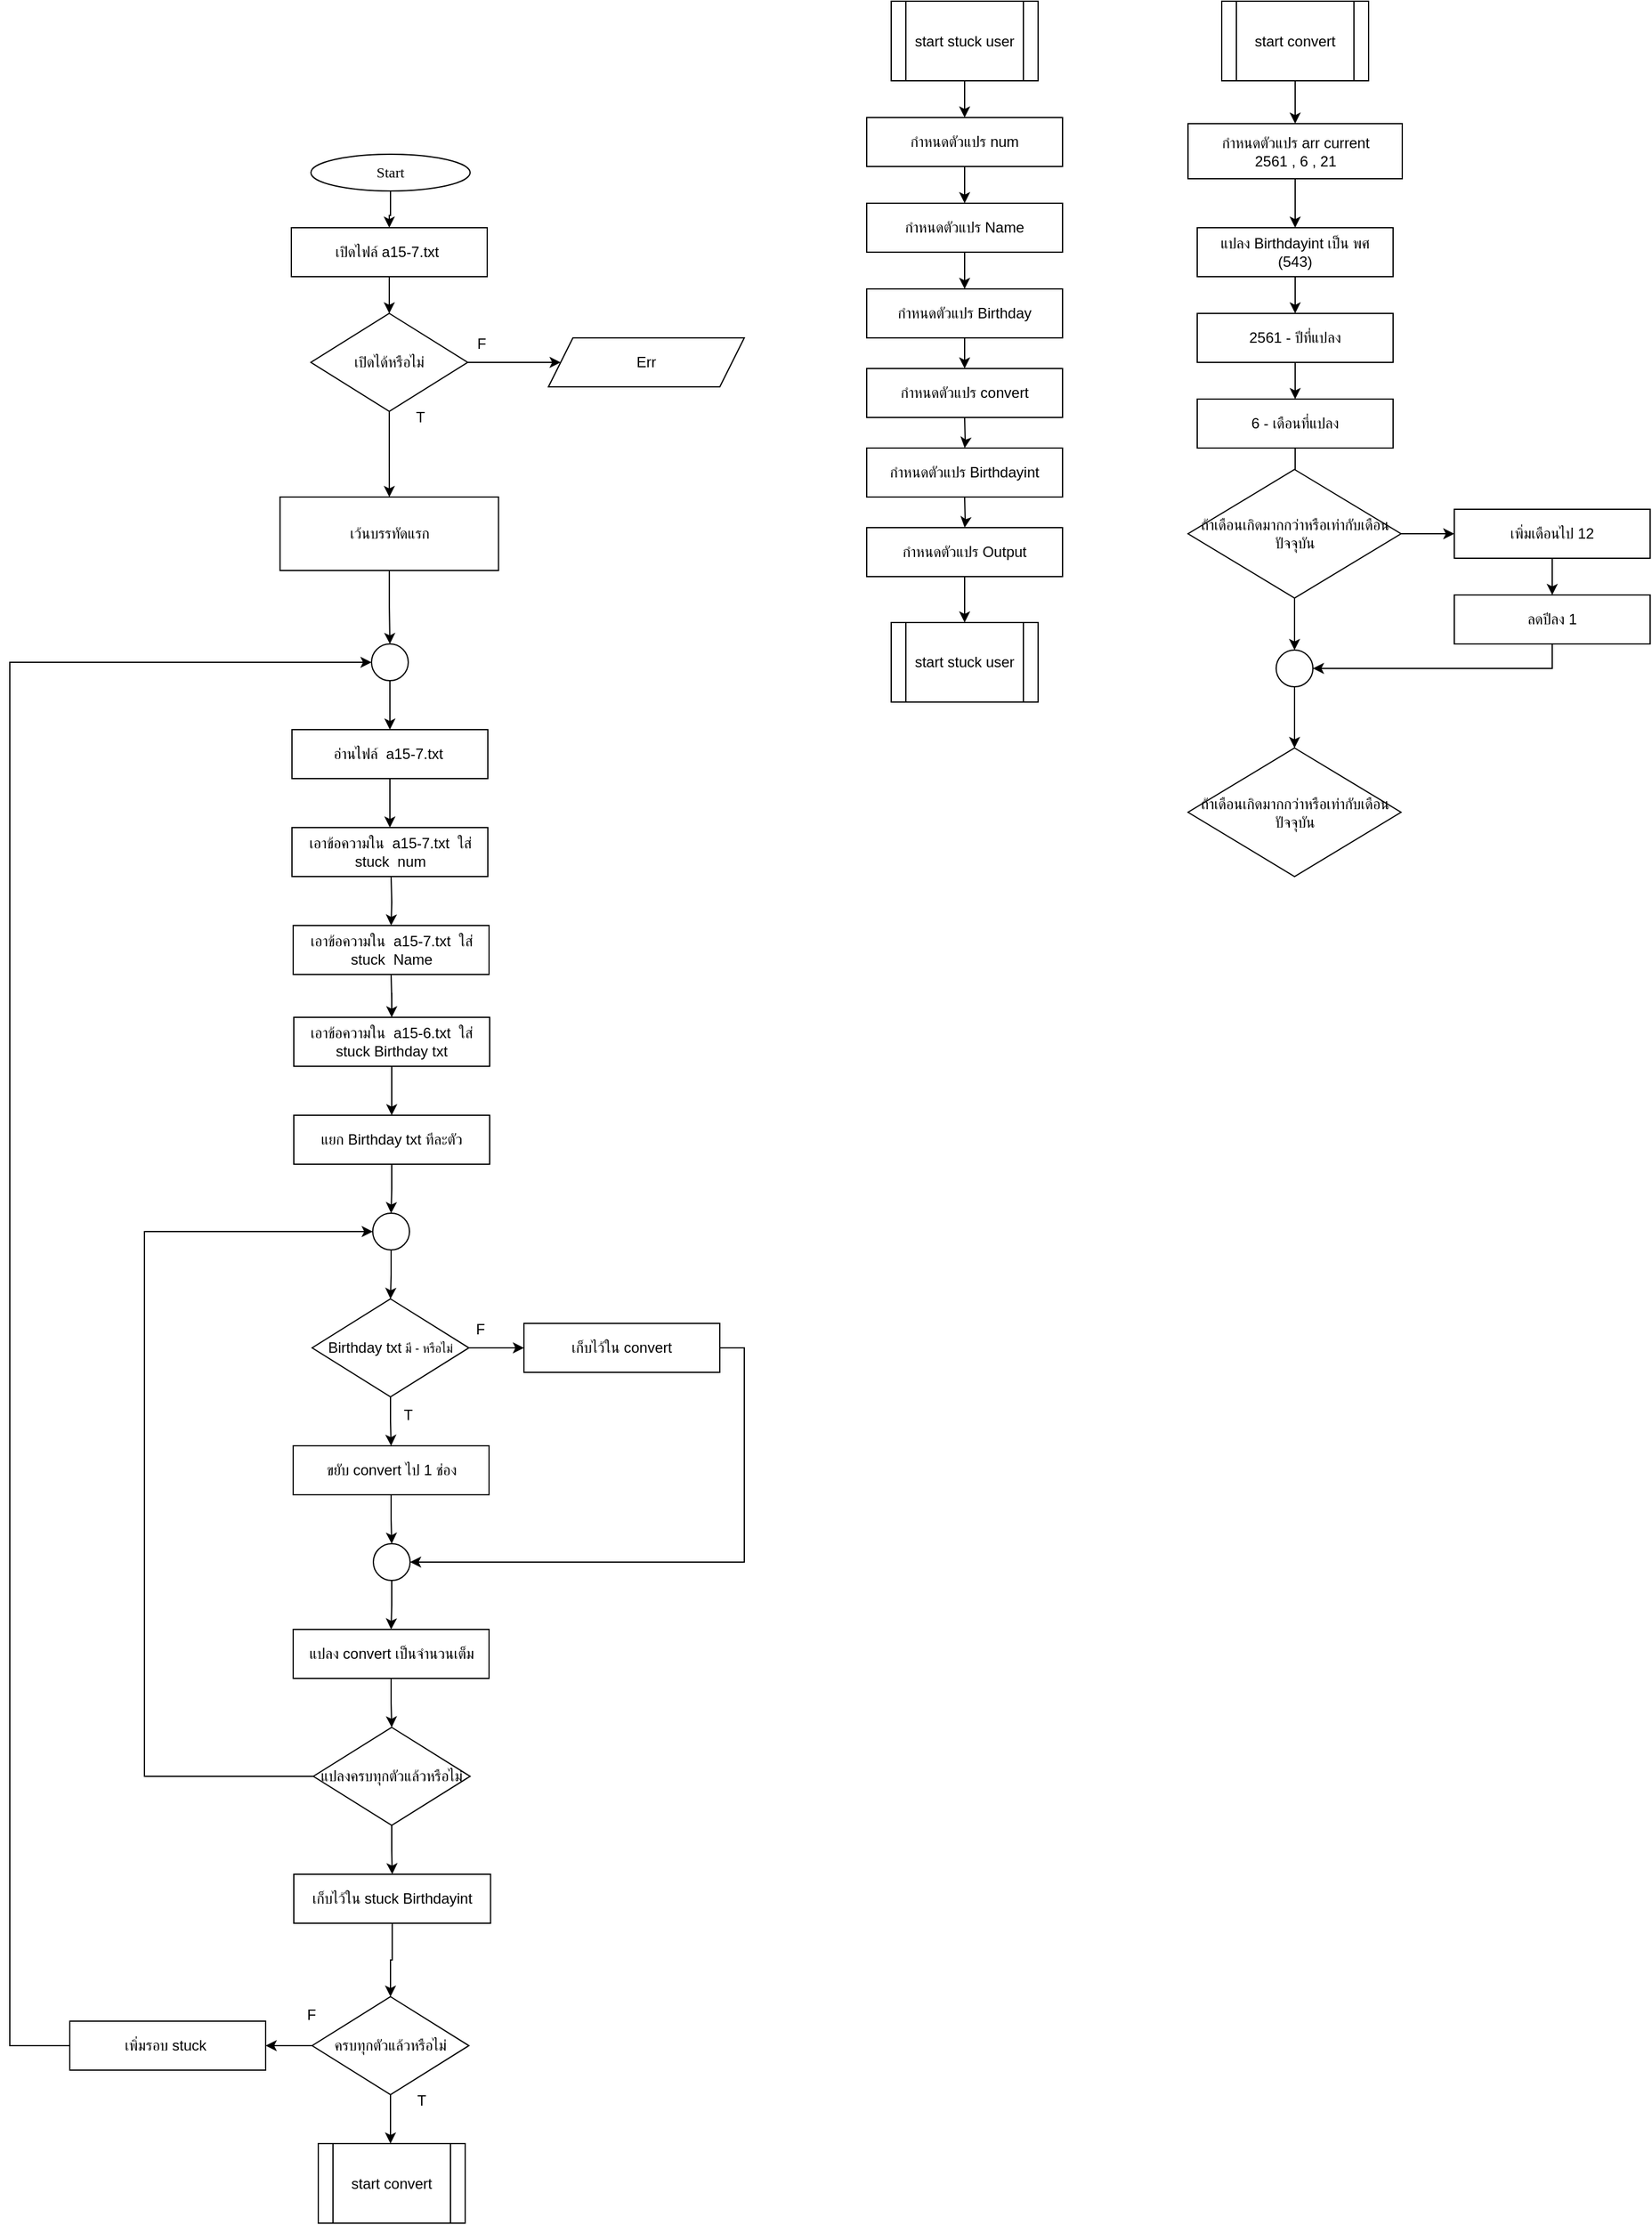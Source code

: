 <mxfile version="25.0.3">
  <diagram name="Page-1" id="mw299rPhLPCByi8XiqZ0">
    <mxGraphModel dx="1569" dy="1490" grid="1" gridSize="10" guides="1" tooltips="1" connect="1" arrows="1" fold="1" page="1" pageScale="1" pageWidth="850" pageHeight="1100" math="0" shadow="0">
      <root>
        <mxCell id="0" />
        <mxCell id="1" parent="0" />
        <mxCell id="AAZVMAnwfbZu5u0q_cqS-1" value="" style="edgeStyle=orthogonalEdgeStyle;rounded=0;orthogonalLoop=1;jettySize=auto;html=1;" parent="1" source="AAZVMAnwfbZu5u0q_cqS-2" target="AAZVMAnwfbZu5u0q_cqS-4" edge="1">
          <mxGeometry relative="1" as="geometry" />
        </mxCell>
        <mxCell id="AAZVMAnwfbZu5u0q_cqS-2" value="&lt;font data-font-src=&quot;https://fonts.googleapis.com/css?family=Sarabun&quot; face=&quot;Sarabun&quot;&gt;Start&lt;/font&gt;" style="ellipse;whiteSpace=wrap;html=1;" parent="1" vertex="1">
          <mxGeometry x="-424.0" y="-955" width="130" height="30" as="geometry" />
        </mxCell>
        <mxCell id="AAZVMAnwfbZu5u0q_cqS-3" value="" style="edgeStyle=orthogonalEdgeStyle;rounded=0;orthogonalLoop=1;jettySize=auto;html=1;" parent="1" source="AAZVMAnwfbZu5u0q_cqS-4" target="AAZVMAnwfbZu5u0q_cqS-6" edge="1">
          <mxGeometry relative="1" as="geometry" />
        </mxCell>
        <mxCell id="AAZVMAnwfbZu5u0q_cqS-4" value="เปิดไฟล์&amp;nbsp;a15-7.txt&amp;nbsp;&lt;span style=&quot;color: rgba(0, 0, 0, 0); font-family: monospace; font-size: 0px; text-align: start; text-wrap-mode: nowrap;&quot;&gt;%3CmxGraphModel%3E%3Croot%3E%3CmxCell%20id%3D%220%22%2F%3E%3CmxCell%20id%3D%221%22%20parent%3D%220%22%2F%3E%3CmxCell%20id%3D%222%22%20value%3D%22%E0%B8%81%E0%B8%B3%E0%B8%AB%E0%B8%99%E0%B8%94%E0%B8%95%E0%B8%B1%E0%B8%A7%E0%B9%81%E0%B8%9B%E0%B8%A3%20arr%22%20style%3D%22rounded%3D0%3BwhiteSpace%3Dwrap%3Bhtml%3D1%3B%22%20vertex%3D%221%22%20parent%3D%221%22%3E%3CmxGeometry%20x%3D%22-680%22%20y%3D%22-980%22%20width%3D%22160%22%20height%3D%2240%22%20as%3D%22geometry%22%2F%3E%3C%2FmxCell%3E%3C%2Froot%3E%3C%2FmxGraphModel%3E&lt;/span&gt;" style="rounded=0;whiteSpace=wrap;html=1;" parent="1" vertex="1">
          <mxGeometry x="-440" y="-895" width="160" height="40" as="geometry" />
        </mxCell>
        <mxCell id="AAZVMAnwfbZu5u0q_cqS-5" value="" style="edgeStyle=orthogonalEdgeStyle;rounded=0;orthogonalLoop=1;jettySize=auto;html=1;" parent="1" source="AAZVMAnwfbZu5u0q_cqS-6" target="AAZVMAnwfbZu5u0q_cqS-10" edge="1">
          <mxGeometry relative="1" as="geometry" />
        </mxCell>
        <mxCell id="AAZVMAnwfbZu5u0q_cqS-83" value="" style="edgeStyle=orthogonalEdgeStyle;rounded=0;orthogonalLoop=1;jettySize=auto;html=1;" parent="1" source="AAZVMAnwfbZu5u0q_cqS-6" target="AAZVMAnwfbZu5u0q_cqS-80" edge="1">
          <mxGeometry relative="1" as="geometry" />
        </mxCell>
        <mxCell id="AAZVMAnwfbZu5u0q_cqS-6" value="เปิดได้หรือไม่" style="rhombus;whiteSpace=wrap;html=1;" parent="1" vertex="1">
          <mxGeometry x="-424" y="-825" width="128" height="80" as="geometry" />
        </mxCell>
        <mxCell id="AAZVMAnwfbZu5u0q_cqS-7" value="" style="edgeStyle=orthogonalEdgeStyle;rounded=0;orthogonalLoop=1;jettySize=auto;html=1;" parent="1" source="AAZVMAnwfbZu5u0q_cqS-8" target="AAZVMAnwfbZu5u0q_cqS-16" edge="1">
          <mxGeometry relative="1" as="geometry" />
        </mxCell>
        <mxCell id="AAZVMAnwfbZu5u0q_cqS-8" value="อ่านไฟล์&amp;nbsp;&amp;nbsp;a15-7.txt&amp;nbsp;" style="rounded=0;whiteSpace=wrap;html=1;" parent="1" vertex="1">
          <mxGeometry x="-439.5" y="-485" width="160" height="40" as="geometry" />
        </mxCell>
        <mxCell id="AAZVMAnwfbZu5u0q_cqS-10" value="Err" style="rounded=0;whiteSpace=wrap;html=1;shape=parallelogram;perimeter=parallelogramPerimeter;fixedSize=1;" parent="1" vertex="1">
          <mxGeometry x="-230" y="-805" width="160" height="40" as="geometry" />
        </mxCell>
        <mxCell id="AAZVMAnwfbZu5u0q_cqS-12" value="T" style="text;html=1;align=center;verticalAlign=middle;resizable=0;points=[];autosize=1;strokeColor=none;fillColor=none;" parent="1" vertex="1">
          <mxGeometry x="-350" y="-755" width="30" height="30" as="geometry" />
        </mxCell>
        <mxCell id="AAZVMAnwfbZu5u0q_cqS-13" value="F" style="text;html=1;align=center;verticalAlign=middle;resizable=0;points=[];autosize=1;strokeColor=none;fillColor=none;" parent="1" vertex="1">
          <mxGeometry x="-300" y="-815" width="30" height="30" as="geometry" />
        </mxCell>
        <mxCell id="AAZVMAnwfbZu5u0q_cqS-14" value="" style="edgeStyle=orthogonalEdgeStyle;rounded=0;orthogonalLoop=1;jettySize=auto;html=1;" parent="1" source="AAZVMAnwfbZu5u0q_cqS-15" target="AAZVMAnwfbZu5u0q_cqS-8" edge="1">
          <mxGeometry relative="1" as="geometry" />
        </mxCell>
        <mxCell id="AAZVMAnwfbZu5u0q_cqS-15" value="" style="ellipse;whiteSpace=wrap;html=1;aspect=fixed;" parent="1" vertex="1">
          <mxGeometry x="-374.5" y="-555" width="30" height="30" as="geometry" />
        </mxCell>
        <mxCell id="AAZVMAnwfbZu5u0q_cqS-16" value="เอาข้อความใน&amp;nbsp;&amp;nbsp;a15-7.txt&amp;nbsp; ใส่ stuck&amp;nbsp; num" style="rounded=0;whiteSpace=wrap;html=1;" parent="1" vertex="1">
          <mxGeometry x="-439.5" y="-405" width="160" height="40" as="geometry" />
        </mxCell>
        <mxCell id="AAZVMAnwfbZu5u0q_cqS-17" value="" style="edgeStyle=orthogonalEdgeStyle;rounded=0;orthogonalLoop=1;jettySize=auto;html=1;" parent="1" target="AAZVMAnwfbZu5u0q_cqS-18" edge="1">
          <mxGeometry relative="1" as="geometry">
            <mxPoint x="-358.5" y="-365" as="sourcePoint" />
          </mxGeometry>
        </mxCell>
        <mxCell id="AAZVMAnwfbZu5u0q_cqS-18" value="เอาข้อความใน&amp;nbsp;&amp;nbsp;a15-7.txt&amp;nbsp; ใส่ stuck&amp;nbsp; Name" style="rounded=0;whiteSpace=wrap;html=1;" parent="1" vertex="1">
          <mxGeometry x="-438.5" y="-325" width="160" height="40" as="geometry" />
        </mxCell>
        <mxCell id="AAZVMAnwfbZu5u0q_cqS-19" value="" style="edgeStyle=orthogonalEdgeStyle;rounded=0;orthogonalLoop=1;jettySize=auto;html=1;" parent="1" target="AAZVMAnwfbZu5u0q_cqS-20" edge="1">
          <mxGeometry relative="1" as="geometry">
            <mxPoint x="-358.5" y="-285" as="sourcePoint" />
          </mxGeometry>
        </mxCell>
        <mxCell id="AAZVMAnwfbZu5u0q_cqS-85" value="" style="edgeStyle=orthogonalEdgeStyle;rounded=0;orthogonalLoop=1;jettySize=auto;html=1;" parent="1" source="AAZVMAnwfbZu5u0q_cqS-20" target="AAZVMAnwfbZu5u0q_cqS-84" edge="1">
          <mxGeometry relative="1" as="geometry" />
        </mxCell>
        <mxCell id="AAZVMAnwfbZu5u0q_cqS-20" value="เอาข้อความใน&amp;nbsp;&amp;nbsp;a15-6.txt&amp;nbsp; ใส่ stuck&amp;nbsp;Birthday txt" style="rounded=0;whiteSpace=wrap;html=1;" parent="1" vertex="1">
          <mxGeometry x="-438" y="-250" width="160" height="40" as="geometry" />
        </mxCell>
        <mxCell id="AAZVMAnwfbZu5u0q_cqS-24" value="" style="edgeStyle=orthogonalEdgeStyle;rounded=0;orthogonalLoop=1;jettySize=auto;html=1;" parent="1" source="AAZVMAnwfbZu5u0q_cqS-26" target="AAZVMAnwfbZu5u0q_cqS-32" edge="1">
          <mxGeometry relative="1" as="geometry" />
        </mxCell>
        <mxCell id="AAZVMAnwfbZu5u0q_cqS-25" style="edgeStyle=orthogonalEdgeStyle;rounded=0;orthogonalLoop=1;jettySize=auto;html=1;entryX=0.5;entryY=0;entryDx=0;entryDy=0;" parent="1" source="AAZVMAnwfbZu5u0q_cqS-26" edge="1">
          <mxGeometry relative="1" as="geometry">
            <mxPoint x="-359" y="670" as="targetPoint" />
          </mxGeometry>
        </mxCell>
        <mxCell id="AAZVMAnwfbZu5u0q_cqS-26" value="ครบทุกตัวแล้วหรือไม่" style="rhombus;whiteSpace=wrap;html=1;" parent="1" vertex="1">
          <mxGeometry x="-423" y="550" width="128" height="80" as="geometry" />
        </mxCell>
        <mxCell id="AAZVMAnwfbZu5u0q_cqS-115" style="edgeStyle=orthogonalEdgeStyle;rounded=0;orthogonalLoop=1;jettySize=auto;html=1;entryX=0;entryY=0.5;entryDx=0;entryDy=0;" parent="1" source="AAZVMAnwfbZu5u0q_cqS-32" target="AAZVMAnwfbZu5u0q_cqS-15" edge="1">
          <mxGeometry relative="1" as="geometry">
            <Array as="points">
              <mxPoint x="-670" y="590" />
              <mxPoint x="-670" y="-540" />
            </Array>
          </mxGeometry>
        </mxCell>
        <mxCell id="AAZVMAnwfbZu5u0q_cqS-32" value="เพิ่มรอบ stuck&amp;nbsp;" style="rounded=0;whiteSpace=wrap;html=1;" parent="1" vertex="1">
          <mxGeometry x="-621" y="570" width="160" height="40" as="geometry" />
        </mxCell>
        <mxCell id="AAZVMAnwfbZu5u0q_cqS-33" value="T" style="text;html=1;align=center;verticalAlign=middle;resizable=0;points=[];autosize=1;strokeColor=none;fillColor=none;" parent="1" vertex="1">
          <mxGeometry x="-349" y="620" width="30" height="30" as="geometry" />
        </mxCell>
        <mxCell id="AAZVMAnwfbZu5u0q_cqS-34" value="F" style="text;html=1;align=center;verticalAlign=middle;resizable=0;points=[];autosize=1;strokeColor=none;fillColor=none;" parent="1" vertex="1">
          <mxGeometry x="-439" y="550" width="30" height="30" as="geometry" />
        </mxCell>
        <mxCell id="AAZVMAnwfbZu5u0q_cqS-61" value="" style="edgeStyle=orthogonalEdgeStyle;rounded=0;orthogonalLoop=1;jettySize=auto;html=1;" parent="1" source="AAZVMAnwfbZu5u0q_cqS-62" target="AAZVMAnwfbZu5u0q_cqS-64" edge="1">
          <mxGeometry relative="1" as="geometry" />
        </mxCell>
        <mxCell id="AAZVMAnwfbZu5u0q_cqS-62" value="start stuck user" style="shape=process;whiteSpace=wrap;html=1;backgroundOutline=1;" parent="1" vertex="1">
          <mxGeometry x="50" y="-1080" width="120" height="65" as="geometry" />
        </mxCell>
        <mxCell id="AAZVMAnwfbZu5u0q_cqS-63" value="" style="edgeStyle=orthogonalEdgeStyle;rounded=0;orthogonalLoop=1;jettySize=auto;html=1;" parent="1" source="AAZVMAnwfbZu5u0q_cqS-64" target="AAZVMAnwfbZu5u0q_cqS-66" edge="1">
          <mxGeometry relative="1" as="geometry" />
        </mxCell>
        <mxCell id="AAZVMAnwfbZu5u0q_cqS-64" value="กำหนดตัวแปร num" style="rounded=0;whiteSpace=wrap;html=1;" parent="1" vertex="1">
          <mxGeometry x="30" y="-985" width="160" height="40" as="geometry" />
        </mxCell>
        <mxCell id="AAZVMAnwfbZu5u0q_cqS-65" value="" style="edgeStyle=orthogonalEdgeStyle;rounded=0;orthogonalLoop=1;jettySize=auto;html=1;" parent="1" source="AAZVMAnwfbZu5u0q_cqS-66" target="AAZVMAnwfbZu5u0q_cqS-69" edge="1">
          <mxGeometry relative="1" as="geometry" />
        </mxCell>
        <mxCell id="AAZVMAnwfbZu5u0q_cqS-66" value="กำหนดตัวแปร Name" style="rounded=0;whiteSpace=wrap;html=1;" parent="1" vertex="1">
          <mxGeometry x="30" y="-915" width="160" height="40" as="geometry" />
        </mxCell>
        <mxCell id="AAZVMAnwfbZu5u0q_cqS-68" value="" style="edgeStyle=orthogonalEdgeStyle;rounded=0;orthogonalLoop=1;jettySize=auto;html=1;" parent="1" source="AAZVMAnwfbZu5u0q_cqS-69" target="AAZVMAnwfbZu5u0q_cqS-73" edge="1">
          <mxGeometry relative="1" as="geometry" />
        </mxCell>
        <mxCell id="AAZVMAnwfbZu5u0q_cqS-69" value="กำหนดตัวแปร Birthday" style="rounded=0;whiteSpace=wrap;html=1;" parent="1" vertex="1">
          <mxGeometry x="30" y="-845" width="160" height="40" as="geometry" />
        </mxCell>
        <mxCell id="AAZVMAnwfbZu5u0q_cqS-73" value="กำหนดตัวแปร convert" style="rounded=0;whiteSpace=wrap;html=1;" parent="1" vertex="1">
          <mxGeometry x="30" y="-780" width="160" height="40" as="geometry" />
        </mxCell>
        <mxCell id="AAZVMAnwfbZu5u0q_cqS-74" value="" style="edgeStyle=orthogonalEdgeStyle;rounded=0;orthogonalLoop=1;jettySize=auto;html=1;" parent="1" target="AAZVMAnwfbZu5u0q_cqS-75" edge="1">
          <mxGeometry relative="1" as="geometry">
            <mxPoint x="110" y="-740" as="sourcePoint" />
          </mxGeometry>
        </mxCell>
        <mxCell id="AAZVMAnwfbZu5u0q_cqS-75" value="กำหนดตัวแปร Birthdayint" style="rounded=0;whiteSpace=wrap;html=1;" parent="1" vertex="1">
          <mxGeometry x="30" y="-715" width="160" height="40" as="geometry" />
        </mxCell>
        <mxCell id="AAZVMAnwfbZu5u0q_cqS-79" value="" style="edgeStyle=orthogonalEdgeStyle;rounded=0;orthogonalLoop=1;jettySize=auto;html=1;" parent="1" source="AAZVMAnwfbZu5u0q_cqS-76" target="AAZVMAnwfbZu5u0q_cqS-78" edge="1">
          <mxGeometry relative="1" as="geometry" />
        </mxCell>
        <mxCell id="AAZVMAnwfbZu5u0q_cqS-76" value="กำหนดตัวแปร Output" style="rounded=0;whiteSpace=wrap;html=1;" parent="1" vertex="1">
          <mxGeometry x="30" y="-650" width="160" height="40" as="geometry" />
        </mxCell>
        <mxCell id="AAZVMAnwfbZu5u0q_cqS-77" value="" style="edgeStyle=orthogonalEdgeStyle;rounded=0;orthogonalLoop=1;jettySize=auto;html=1;" parent="1" target="AAZVMAnwfbZu5u0q_cqS-76" edge="1">
          <mxGeometry relative="1" as="geometry">
            <mxPoint x="110" y="-675" as="sourcePoint" />
          </mxGeometry>
        </mxCell>
        <mxCell id="AAZVMAnwfbZu5u0q_cqS-78" value="start stuck user" style="shape=process;whiteSpace=wrap;html=1;backgroundOutline=1;" parent="1" vertex="1">
          <mxGeometry x="50" y="-572.5" width="120" height="65" as="geometry" />
        </mxCell>
        <mxCell id="AAZVMAnwfbZu5u0q_cqS-81" value="" style="edgeStyle=orthogonalEdgeStyle;rounded=0;orthogonalLoop=1;jettySize=auto;html=1;" parent="1" source="AAZVMAnwfbZu5u0q_cqS-80" target="AAZVMAnwfbZu5u0q_cqS-15" edge="1">
          <mxGeometry relative="1" as="geometry" />
        </mxCell>
        <mxCell id="AAZVMAnwfbZu5u0q_cqS-80" value="เว้นบรรทัดแรก" style="rounded=0;whiteSpace=wrap;html=1;" parent="1" vertex="1">
          <mxGeometry x="-449.25" y="-675" width="178.5" height="60" as="geometry" />
        </mxCell>
        <mxCell id="AAZVMAnwfbZu5u0q_cqS-114" value="" style="edgeStyle=orthogonalEdgeStyle;rounded=0;orthogonalLoop=1;jettySize=auto;html=1;" parent="1" source="AAZVMAnwfbZu5u0q_cqS-84" target="AAZVMAnwfbZu5u0q_cqS-109" edge="1">
          <mxGeometry relative="1" as="geometry" />
        </mxCell>
        <mxCell id="AAZVMAnwfbZu5u0q_cqS-84" value="แยก Birthday txt ทีละตัว" style="rounded=0;whiteSpace=wrap;html=1;" parent="1" vertex="1">
          <mxGeometry x="-438" y="-170" width="160" height="40" as="geometry" />
        </mxCell>
        <mxCell id="AAZVMAnwfbZu5u0q_cqS-89" value="" style="edgeStyle=orthogonalEdgeStyle;rounded=0;orthogonalLoop=1;jettySize=auto;html=1;" parent="1" source="AAZVMAnwfbZu5u0q_cqS-86" target="AAZVMAnwfbZu5u0q_cqS-88" edge="1">
          <mxGeometry relative="1" as="geometry" />
        </mxCell>
        <mxCell id="AAZVMAnwfbZu5u0q_cqS-91" value="" style="edgeStyle=orthogonalEdgeStyle;rounded=0;orthogonalLoop=1;jettySize=auto;html=1;" parent="1" source="AAZVMAnwfbZu5u0q_cqS-86" target="AAZVMAnwfbZu5u0q_cqS-90" edge="1">
          <mxGeometry relative="1" as="geometry" />
        </mxCell>
        <mxCell id="AAZVMAnwfbZu5u0q_cqS-86" value="Birthday txt&lt;span style=&quot;font-size: 10px;&quot;&gt;&amp;nbsp;มี - หรือไม่&lt;/span&gt;" style="rhombus;whiteSpace=wrap;html=1;" parent="1" vertex="1">
          <mxGeometry x="-423" y="-20" width="128" height="80" as="geometry" />
        </mxCell>
        <mxCell id="AAZVMAnwfbZu5u0q_cqS-97" style="edgeStyle=orthogonalEdgeStyle;rounded=0;orthogonalLoop=1;jettySize=auto;html=1;entryX=1;entryY=0.5;entryDx=0;entryDy=0;" parent="1" source="AAZVMAnwfbZu5u0q_cqS-88" target="AAZVMAnwfbZu5u0q_cqS-94" edge="1">
          <mxGeometry relative="1" as="geometry">
            <Array as="points">
              <mxPoint x="-70" y="20" />
              <mxPoint x="-70" y="195" />
            </Array>
          </mxGeometry>
        </mxCell>
        <mxCell id="AAZVMAnwfbZu5u0q_cqS-88" value="เก็บไว้ใน convert" style="rounded=0;whiteSpace=wrap;html=1;" parent="1" vertex="1">
          <mxGeometry x="-250" width="160" height="40" as="geometry" />
        </mxCell>
        <mxCell id="AAZVMAnwfbZu5u0q_cqS-95" value="" style="edgeStyle=orthogonalEdgeStyle;rounded=0;orthogonalLoop=1;jettySize=auto;html=1;" parent="1" source="AAZVMAnwfbZu5u0q_cqS-90" target="AAZVMAnwfbZu5u0q_cqS-94" edge="1">
          <mxGeometry relative="1" as="geometry" />
        </mxCell>
        <mxCell id="AAZVMAnwfbZu5u0q_cqS-90" value="ขยับ convert ไป 1 ช่อง" style="rounded=0;whiteSpace=wrap;html=1;" parent="1" vertex="1">
          <mxGeometry x="-438.5" y="100" width="160" height="40" as="geometry" />
        </mxCell>
        <mxCell id="AAZVMAnwfbZu5u0q_cqS-106" value="" style="edgeStyle=orthogonalEdgeStyle;rounded=0;orthogonalLoop=1;jettySize=auto;html=1;" parent="1" source="AAZVMAnwfbZu5u0q_cqS-92" target="AAZVMAnwfbZu5u0q_cqS-105" edge="1">
          <mxGeometry relative="1" as="geometry" />
        </mxCell>
        <mxCell id="AAZVMAnwfbZu5u0q_cqS-92" value="แปลง convert เป็นจำนวนเต็ม" style="rounded=0;whiteSpace=wrap;html=1;" parent="1" vertex="1">
          <mxGeometry x="-438.5" y="250" width="160" height="40" as="geometry" />
        </mxCell>
        <mxCell id="AAZVMAnwfbZu5u0q_cqS-96" value="" style="edgeStyle=orthogonalEdgeStyle;rounded=0;orthogonalLoop=1;jettySize=auto;html=1;" parent="1" source="AAZVMAnwfbZu5u0q_cqS-94" target="AAZVMAnwfbZu5u0q_cqS-92" edge="1">
          <mxGeometry relative="1" as="geometry" />
        </mxCell>
        <mxCell id="AAZVMAnwfbZu5u0q_cqS-94" value="" style="ellipse;whiteSpace=wrap;html=1;aspect=fixed;" parent="1" vertex="1">
          <mxGeometry x="-373" y="180" width="30" height="30" as="geometry" />
        </mxCell>
        <mxCell id="AAZVMAnwfbZu5u0q_cqS-100" value="" style="edgeStyle=orthogonalEdgeStyle;rounded=0;orthogonalLoop=1;jettySize=auto;html=1;" parent="1" source="AAZVMAnwfbZu5u0q_cqS-98" target="AAZVMAnwfbZu5u0q_cqS-26" edge="1">
          <mxGeometry relative="1" as="geometry" />
        </mxCell>
        <mxCell id="AAZVMAnwfbZu5u0q_cqS-98" value="เก็บไว้ใน stuck Birthdayint" style="rounded=0;whiteSpace=wrap;html=1;" parent="1" vertex="1">
          <mxGeometry x="-438" y="450" width="160.75" height="40" as="geometry" />
        </mxCell>
        <mxCell id="AAZVMAnwfbZu5u0q_cqS-101" value="T" style="text;html=1;align=center;verticalAlign=middle;resizable=0;points=[];autosize=1;strokeColor=none;fillColor=none;" parent="1" vertex="1">
          <mxGeometry x="-360" y="60" width="30" height="30" as="geometry" />
        </mxCell>
        <mxCell id="AAZVMAnwfbZu5u0q_cqS-102" value="F" style="text;html=1;align=center;verticalAlign=middle;resizable=0;points=[];autosize=1;strokeColor=none;fillColor=none;" parent="1" vertex="1">
          <mxGeometry x="-300.75" y="-10" width="30" height="30" as="geometry" />
        </mxCell>
        <mxCell id="AAZVMAnwfbZu5u0q_cqS-107" value="" style="edgeStyle=orthogonalEdgeStyle;rounded=0;orthogonalLoop=1;jettySize=auto;html=1;" parent="1" source="AAZVMAnwfbZu5u0q_cqS-105" target="AAZVMAnwfbZu5u0q_cqS-98" edge="1">
          <mxGeometry relative="1" as="geometry" />
        </mxCell>
        <mxCell id="AAZVMAnwfbZu5u0q_cqS-108" style="edgeStyle=orthogonalEdgeStyle;rounded=0;orthogonalLoop=1;jettySize=auto;html=1;entryX=0;entryY=0.5;entryDx=0;entryDy=0;" parent="1" source="AAZVMAnwfbZu5u0q_cqS-105" target="AAZVMAnwfbZu5u0q_cqS-109" edge="1">
          <mxGeometry relative="1" as="geometry">
            <mxPoint x="-570.5" y="30" as="targetPoint" />
            <Array as="points">
              <mxPoint x="-560" y="370" />
              <mxPoint x="-560" y="-75" />
            </Array>
          </mxGeometry>
        </mxCell>
        <mxCell id="AAZVMAnwfbZu5u0q_cqS-105" value="แปลงครบทุกตัวแล้วหรือไม่" style="rhombus;whiteSpace=wrap;html=1;" parent="1" vertex="1">
          <mxGeometry x="-422" y="330" width="128" height="80" as="geometry" />
        </mxCell>
        <mxCell id="AAZVMAnwfbZu5u0q_cqS-111" style="edgeStyle=orthogonalEdgeStyle;rounded=0;orthogonalLoop=1;jettySize=auto;html=1;entryX=0.5;entryY=0;entryDx=0;entryDy=0;" parent="1" source="AAZVMAnwfbZu5u0q_cqS-109" target="AAZVMAnwfbZu5u0q_cqS-86" edge="1">
          <mxGeometry relative="1" as="geometry" />
        </mxCell>
        <mxCell id="AAZVMAnwfbZu5u0q_cqS-109" value="" style="ellipse;whiteSpace=wrap;html=1;aspect=fixed;" parent="1" vertex="1">
          <mxGeometry x="-373.5" y="-90" width="30" height="30" as="geometry" />
        </mxCell>
        <mxCell id="AAZVMAnwfbZu5u0q_cqS-121" value="" style="edgeStyle=orthogonalEdgeStyle;rounded=0;orthogonalLoop=1;jettySize=auto;html=1;" parent="1" source="AAZVMAnwfbZu5u0q_cqS-116" target="AAZVMAnwfbZu5u0q_cqS-120" edge="1">
          <mxGeometry relative="1" as="geometry" />
        </mxCell>
        <mxCell id="AAZVMAnwfbZu5u0q_cqS-116" value="start convert" style="shape=process;whiteSpace=wrap;html=1;backgroundOutline=1;" parent="1" vertex="1">
          <mxGeometry x="320" y="-1080" width="120" height="65" as="geometry" />
        </mxCell>
        <mxCell id="AAZVMAnwfbZu5u0q_cqS-117" value="start convert" style="shape=process;whiteSpace=wrap;html=1;backgroundOutline=1;" parent="1" vertex="1">
          <mxGeometry x="-418" y="670" width="120" height="65" as="geometry" />
        </mxCell>
        <mxCell id="0AfvxG6xlVX3FID8-RaT-3" value="" style="edgeStyle=orthogonalEdgeStyle;rounded=0;orthogonalLoop=1;jettySize=auto;html=1;" edge="1" parent="1" source="AAZVMAnwfbZu5u0q_cqS-118" target="0AfvxG6xlVX3FID8-RaT-2">
          <mxGeometry relative="1" as="geometry" />
        </mxCell>
        <mxCell id="AAZVMAnwfbZu5u0q_cqS-118" value="แปลง Birthdayint เป็น พศ&lt;div&gt;(543)&lt;/div&gt;" style="rounded=0;whiteSpace=wrap;html=1;" parent="1" vertex="1">
          <mxGeometry x="300" y="-895" width="160" height="40" as="geometry" />
        </mxCell>
        <mxCell id="0AfvxG6xlVX3FID8-RaT-1" value="" style="edgeStyle=orthogonalEdgeStyle;rounded=0;orthogonalLoop=1;jettySize=auto;html=1;" edge="1" parent="1" source="AAZVMAnwfbZu5u0q_cqS-120" target="AAZVMAnwfbZu5u0q_cqS-118">
          <mxGeometry relative="1" as="geometry" />
        </mxCell>
        <mxCell id="AAZVMAnwfbZu5u0q_cqS-120" value="กำหนดตัวแปร arr&amp;nbsp;current&lt;div&gt;2561 , 6 , 21&lt;/div&gt;" style="rounded=0;whiteSpace=wrap;html=1;" parent="1" vertex="1">
          <mxGeometry x="292.5" y="-980" width="175" height="45" as="geometry" />
        </mxCell>
        <mxCell id="0AfvxG6xlVX3FID8-RaT-7" value="" style="edgeStyle=orthogonalEdgeStyle;rounded=0;orthogonalLoop=1;jettySize=auto;html=1;" edge="1" parent="1" source="0AfvxG6xlVX3FID8-RaT-2" target="0AfvxG6xlVX3FID8-RaT-6">
          <mxGeometry relative="1" as="geometry" />
        </mxCell>
        <mxCell id="0AfvxG6xlVX3FID8-RaT-2" value="2561 - ปีที่แปลง" style="rounded=0;whiteSpace=wrap;html=1;" vertex="1" parent="1">
          <mxGeometry x="300" y="-825" width="160" height="40" as="geometry" />
        </mxCell>
        <mxCell id="0AfvxG6xlVX3FID8-RaT-9" value="" style="edgeStyle=orthogonalEdgeStyle;rounded=0;orthogonalLoop=1;jettySize=auto;html=1;" edge="1" parent="1" source="0AfvxG6xlVX3FID8-RaT-6" target="0AfvxG6xlVX3FID8-RaT-8">
          <mxGeometry relative="1" as="geometry" />
        </mxCell>
        <mxCell id="0AfvxG6xlVX3FID8-RaT-6" value="6 - เดือนที่แปลง" style="rounded=0;whiteSpace=wrap;html=1;" vertex="1" parent="1">
          <mxGeometry x="300" y="-755" width="160" height="40" as="geometry" />
        </mxCell>
        <mxCell id="0AfvxG6xlVX3FID8-RaT-11" value="" style="edgeStyle=orthogonalEdgeStyle;rounded=0;orthogonalLoop=1;jettySize=auto;html=1;" edge="1" parent="1" source="0AfvxG6xlVX3FID8-RaT-8" target="0AfvxG6xlVX3FID8-RaT-10">
          <mxGeometry relative="1" as="geometry" />
        </mxCell>
        <mxCell id="0AfvxG6xlVX3FID8-RaT-17" value="" style="edgeStyle=orthogonalEdgeStyle;rounded=0;orthogonalLoop=1;jettySize=auto;html=1;" edge="1" parent="1" source="0AfvxG6xlVX3FID8-RaT-8" target="0AfvxG6xlVX3FID8-RaT-16">
          <mxGeometry relative="1" as="geometry" />
        </mxCell>
        <mxCell id="0AfvxG6xlVX3FID8-RaT-8" value="ถ้าเดือนเกิดมากกว่าหรือเท่ากับเดือนปัจจุบัน" style="rhombus;whiteSpace=wrap;html=1;" vertex="1" parent="1">
          <mxGeometry x="292.5" y="-697.5" width="174" height="105" as="geometry" />
        </mxCell>
        <mxCell id="0AfvxG6xlVX3FID8-RaT-13" value="" style="edgeStyle=orthogonalEdgeStyle;rounded=0;orthogonalLoop=1;jettySize=auto;html=1;" edge="1" parent="1" source="0AfvxG6xlVX3FID8-RaT-10" target="0AfvxG6xlVX3FID8-RaT-12">
          <mxGeometry relative="1" as="geometry" />
        </mxCell>
        <mxCell id="0AfvxG6xlVX3FID8-RaT-10" value="เพิ่มเดือนไป 12" style="rounded=0;whiteSpace=wrap;html=1;" vertex="1" parent="1">
          <mxGeometry x="510" y="-665" width="160" height="40" as="geometry" />
        </mxCell>
        <mxCell id="0AfvxG6xlVX3FID8-RaT-19" style="edgeStyle=orthogonalEdgeStyle;rounded=0;orthogonalLoop=1;jettySize=auto;html=1;entryX=1;entryY=0.5;entryDx=0;entryDy=0;" edge="1" parent="1" source="0AfvxG6xlVX3FID8-RaT-12" target="0AfvxG6xlVX3FID8-RaT-16">
          <mxGeometry relative="1" as="geometry">
            <Array as="points">
              <mxPoint x="590" y="-535" />
            </Array>
          </mxGeometry>
        </mxCell>
        <mxCell id="0AfvxG6xlVX3FID8-RaT-12" value="ลดปีลง 1" style="rounded=0;whiteSpace=wrap;html=1;" vertex="1" parent="1">
          <mxGeometry x="510" y="-595" width="160" height="40" as="geometry" />
        </mxCell>
        <mxCell id="0AfvxG6xlVX3FID8-RaT-15" value="ถ้าเดือนเกิดมากกว่าหรือเท่ากับเดือนปัจจุบัน" style="rhombus;whiteSpace=wrap;html=1;" vertex="1" parent="1">
          <mxGeometry x="292.5" y="-470" width="174" height="105" as="geometry" />
        </mxCell>
        <mxCell id="0AfvxG6xlVX3FID8-RaT-18" value="" style="edgeStyle=orthogonalEdgeStyle;rounded=0;orthogonalLoop=1;jettySize=auto;html=1;" edge="1" parent="1" source="0AfvxG6xlVX3FID8-RaT-16" target="0AfvxG6xlVX3FID8-RaT-15">
          <mxGeometry relative="1" as="geometry" />
        </mxCell>
        <mxCell id="0AfvxG6xlVX3FID8-RaT-16" value="" style="ellipse;whiteSpace=wrap;html=1;aspect=fixed;" vertex="1" parent="1">
          <mxGeometry x="364.5" y="-550" width="30" height="30" as="geometry" />
        </mxCell>
      </root>
    </mxGraphModel>
  </diagram>
</mxfile>
